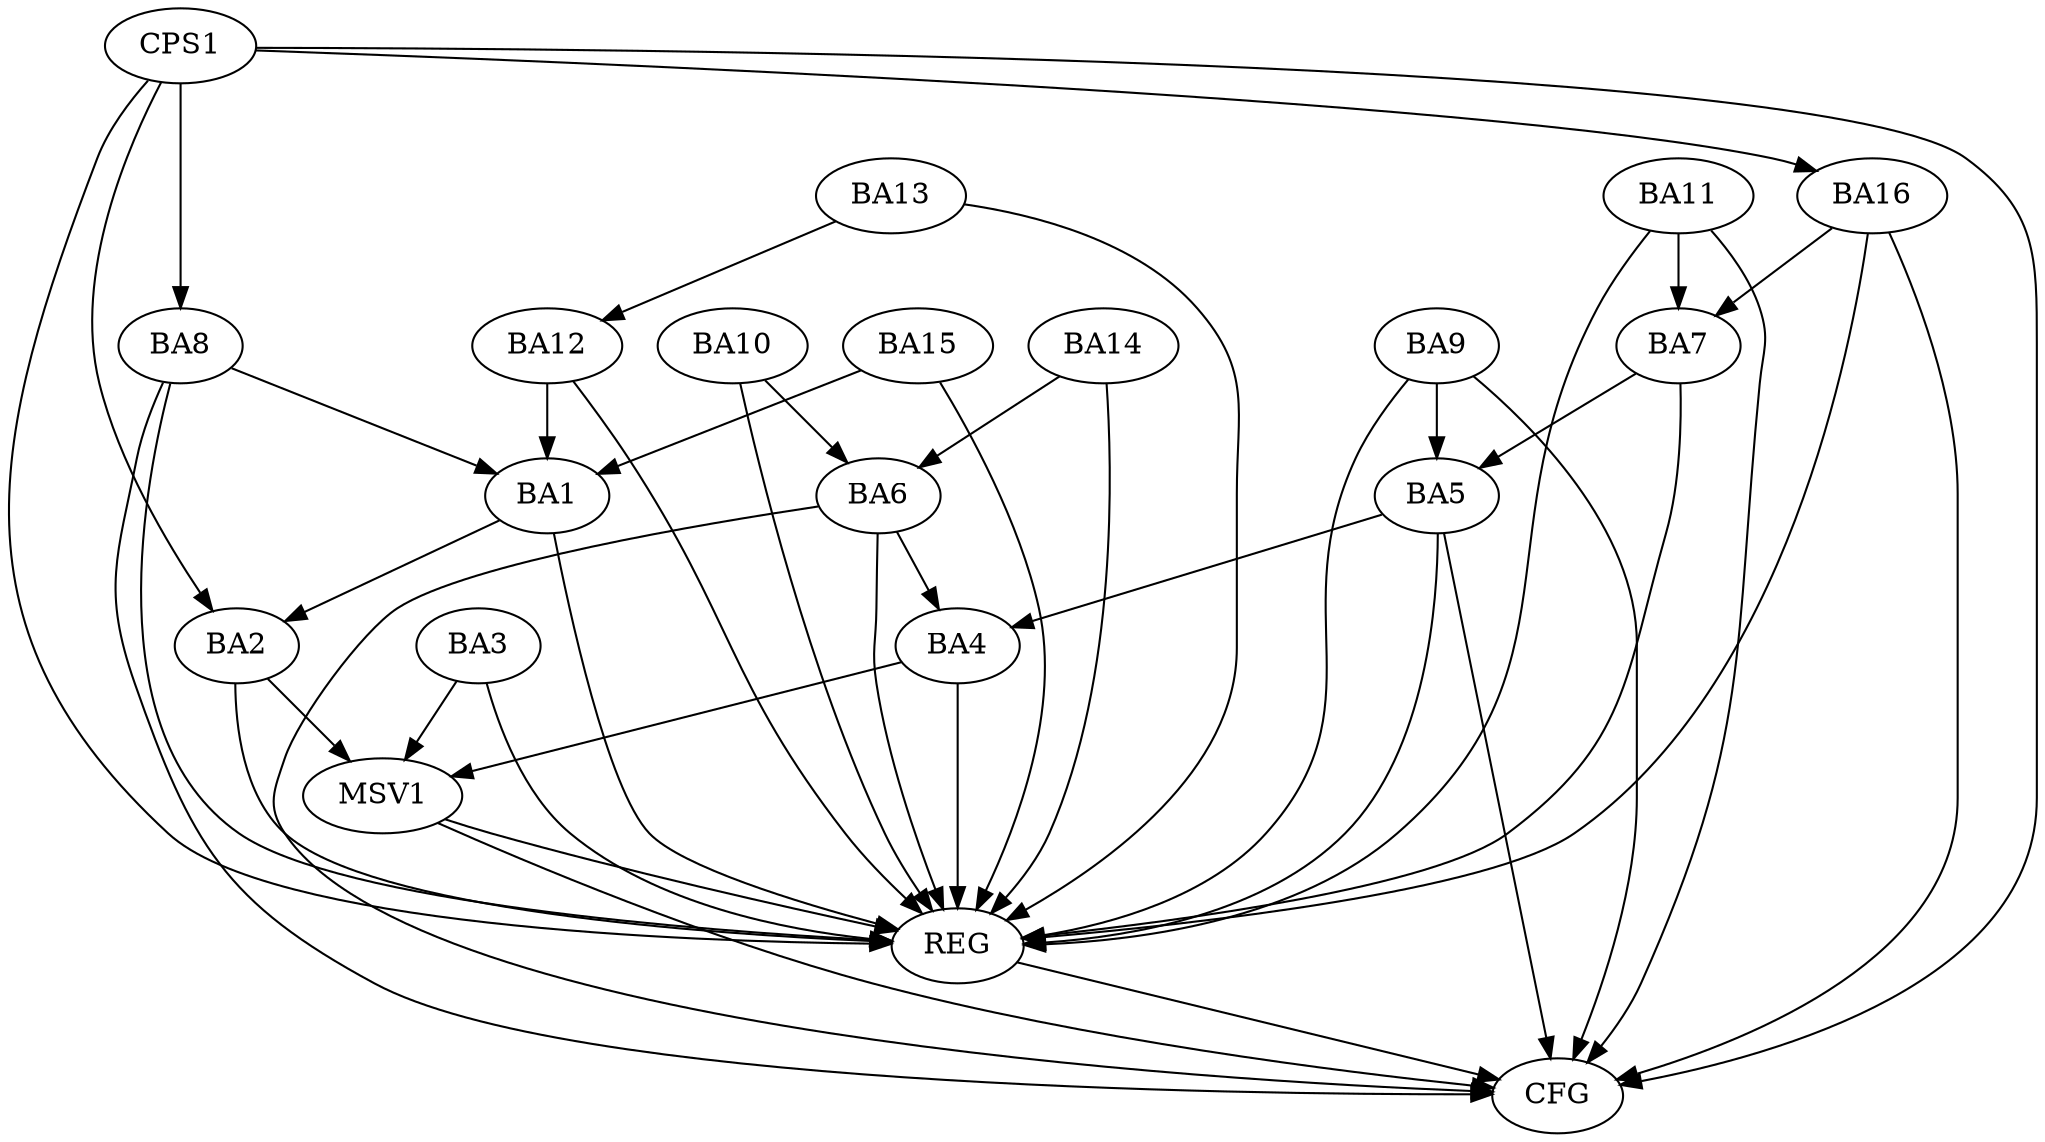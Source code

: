 strict digraph G {
  BA1 [ label="BA1" ];
  BA2 [ label="BA2" ];
  BA3 [ label="BA3" ];
  BA4 [ label="BA4" ];
  BA5 [ label="BA5" ];
  BA6 [ label="BA6" ];
  BA7 [ label="BA7" ];
  BA8 [ label="BA8" ];
  BA9 [ label="BA9" ];
  BA10 [ label="BA10" ];
  BA11 [ label="BA11" ];
  BA12 [ label="BA12" ];
  BA13 [ label="BA13" ];
  BA14 [ label="BA14" ];
  BA15 [ label="BA15" ];
  BA16 [ label="BA16" ];
  CPS1 [ label="CPS1" ];
  REG [ label="REG" ];
  CFG [ label="CFG" ];
  MSV1 [ label="MSV1" ];
  BA1 -> BA2;
  BA5 -> BA4;
  BA6 -> BA4;
  BA7 -> BA5;
  BA9 -> BA5;
  BA10 -> BA6;
  BA11 -> BA7;
  BA12 -> BA1;
  BA13 -> BA12;
  BA14 -> BA6;
  BA15 -> BA1;
  BA16 -> BA7;
  CPS1 -> BA2;
  CPS1 -> BA16;
  CPS1 -> BA8;
  BA1 -> REG;
  BA2 -> REG;
  BA3 -> REG;
  BA4 -> REG;
  BA5 -> REG;
  BA6 -> REG;
  BA7 -> REG;
  BA8 -> REG;
  BA9 -> REG;
  BA10 -> REG;
  BA11 -> REG;
  BA12 -> REG;
  BA13 -> REG;
  BA14 -> REG;
  BA15 -> REG;
  BA16 -> REG;
  CPS1 -> REG;
  BA8 -> CFG;
  BA5 -> CFG;
  BA16 -> CFG;
  CPS1 -> CFG;
  BA11 -> CFG;
  BA6 -> CFG;
  BA9 -> CFG;
  REG -> CFG;
  BA8 -> BA1;
  BA2 -> MSV1;
  BA3 -> MSV1;
  BA4 -> MSV1;
  MSV1 -> REG;
  MSV1 -> CFG;
}
